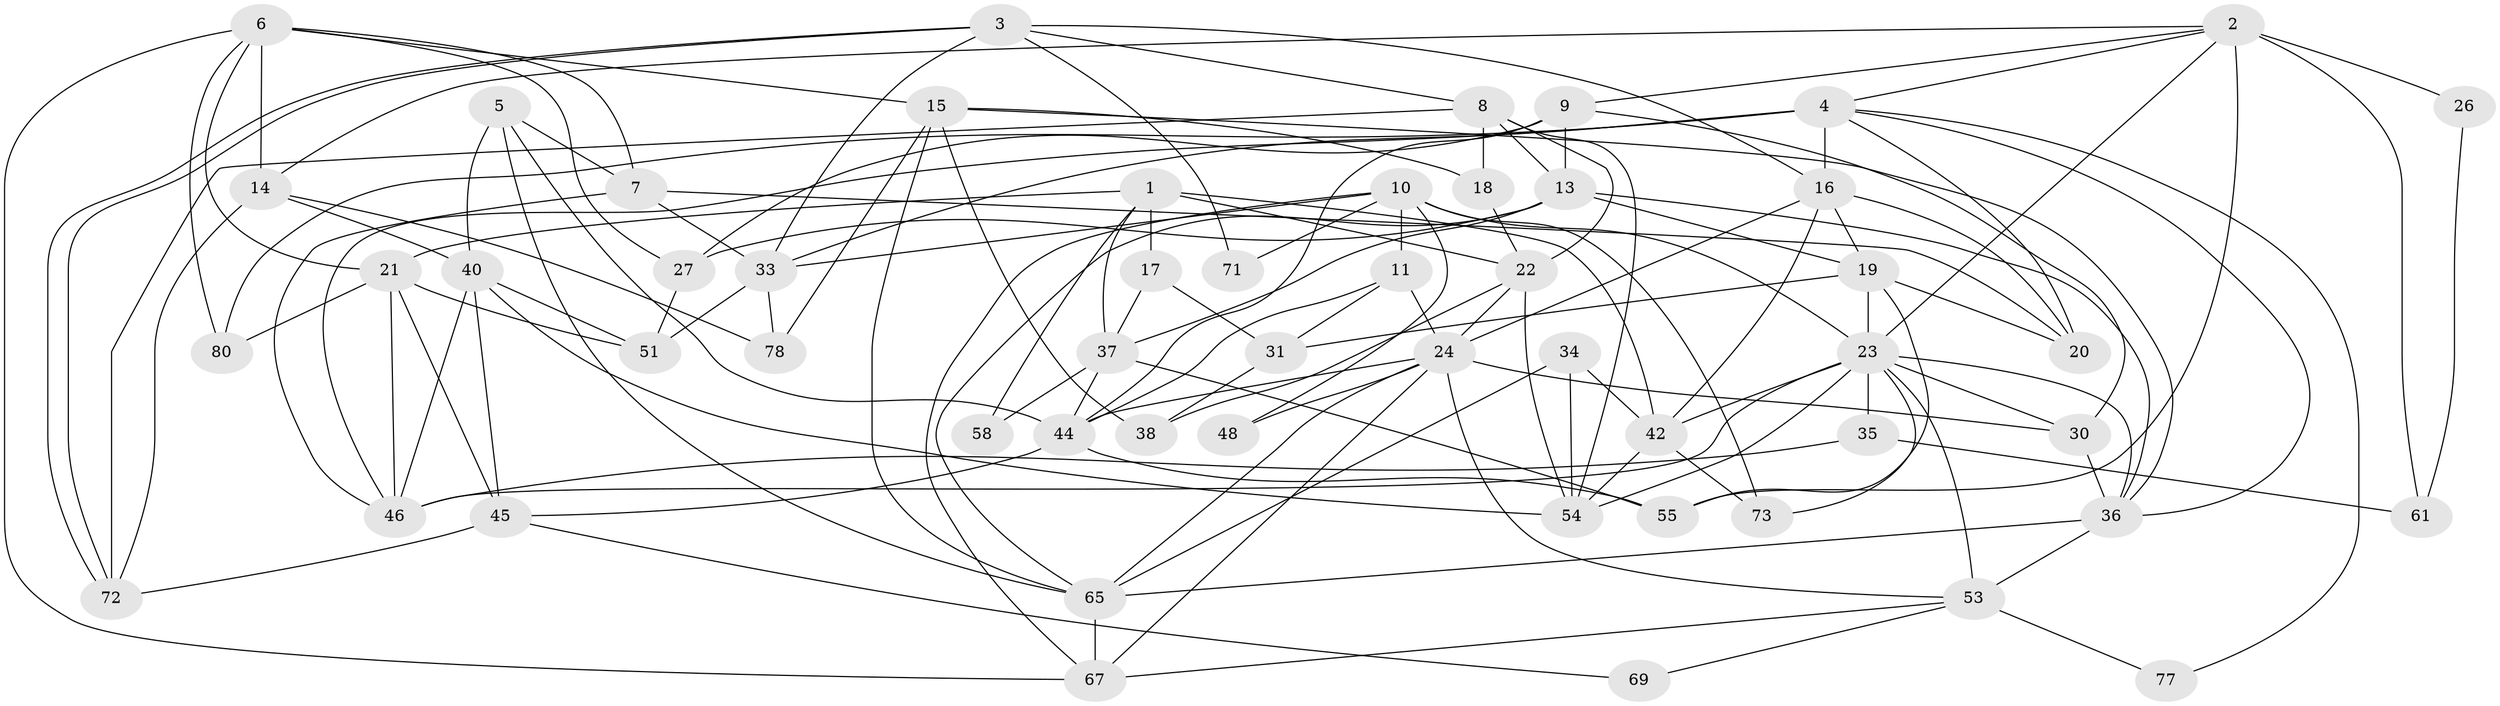 // original degree distribution, {5: 0.15294117647058825, 4: 0.3411764705882353, 3: 0.24705882352941178, 6: 0.10588235294117647, 7: 0.023529411764705882, 2: 0.11764705882352941, 8: 0.011764705882352941}
// Generated by graph-tools (version 1.1) at 2025/11/02/27/25 16:11:19]
// undirected, 54 vertices, 134 edges
graph export_dot {
graph [start="1"]
  node [color=gray90,style=filled];
  1 [super="+50"];
  2 [super="+47"];
  3 [super="+12"];
  4 [super="+79"];
  5 [super="+49"];
  6 [super="+57"];
  7 [super="+41"];
  8 [super="+25"];
  9 [super="+82"];
  10 [super="+28"];
  11 [super="+68"];
  13 [super="+29"];
  14 [super="+81"];
  15 [super="+85"];
  16 [super="+32"];
  17;
  18;
  19 [super="+83"];
  20;
  21 [super="+63"];
  22 [super="+64"];
  23 [super="+39"];
  24 [super="+60"];
  26;
  27;
  30 [super="+52"];
  31;
  33 [super="+70"];
  34;
  35;
  36 [super="+66"];
  37 [super="+84"];
  38;
  40;
  42 [super="+43"];
  44 [super="+75"];
  45 [super="+74"];
  46 [super="+56"];
  48;
  51;
  53 [super="+59"];
  54 [super="+62"];
  55;
  58;
  61;
  65 [super="+76"];
  67;
  69;
  71;
  72;
  73;
  77;
  78;
  80;
  1 -- 37;
  1 -- 58;
  1 -- 42;
  1 -- 17;
  1 -- 22 [weight=2];
  1 -- 21;
  2 -- 55;
  2 -- 26;
  2 -- 4;
  2 -- 23;
  2 -- 61;
  2 -- 9;
  2 -- 14;
  3 -- 72;
  3 -- 72;
  3 -- 71;
  3 -- 8;
  3 -- 16;
  3 -- 33;
  4 -- 20;
  4 -- 77;
  4 -- 80 [weight=2];
  4 -- 16;
  4 -- 33;
  4 -- 36;
  4 -- 46;
  5 -- 44;
  5 -- 7;
  5 -- 40;
  5 -- 65;
  6 -- 80;
  6 -- 15;
  6 -- 67;
  6 -- 21;
  6 -- 7;
  6 -- 27;
  6 -- 14;
  7 -- 20;
  7 -- 33;
  7 -- 46;
  8 -- 22;
  8 -- 13;
  8 -- 54;
  8 -- 72;
  8 -- 18;
  9 -- 27;
  9 -- 30;
  9 -- 44;
  9 -- 13;
  10 -- 73;
  10 -- 11;
  10 -- 33;
  10 -- 71;
  10 -- 48;
  10 -- 67;
  10 -- 23;
  11 -- 31;
  11 -- 24;
  11 -- 44;
  13 -- 37;
  13 -- 19 [weight=2];
  13 -- 36;
  13 -- 27;
  13 -- 65;
  14 -- 40;
  14 -- 78;
  14 -- 72;
  15 -- 36;
  15 -- 78;
  15 -- 18;
  15 -- 38;
  15 -- 65;
  16 -- 42;
  16 -- 20;
  16 -- 19;
  16 -- 24;
  17 -- 31;
  17 -- 37;
  18 -- 22;
  19 -- 20;
  19 -- 23;
  19 -- 31;
  19 -- 55;
  21 -- 45;
  21 -- 51;
  21 -- 80;
  21 -- 46;
  22 -- 38;
  22 -- 24;
  22 -- 54;
  23 -- 42;
  23 -- 30;
  23 -- 35;
  23 -- 36;
  23 -- 73;
  23 -- 46;
  23 -- 53;
  23 -- 54;
  24 -- 44;
  24 -- 67;
  24 -- 53;
  24 -- 48;
  24 -- 30;
  24 -- 65;
  26 -- 61;
  27 -- 51;
  30 -- 36;
  31 -- 38;
  33 -- 51;
  33 -- 78;
  34 -- 42;
  34 -- 54;
  34 -- 65;
  35 -- 61;
  35 -- 46;
  36 -- 65;
  36 -- 53 [weight=2];
  37 -- 55;
  37 -- 58;
  37 -- 44;
  40 -- 51;
  40 -- 45;
  40 -- 54;
  40 -- 46;
  42 -- 54;
  42 -- 73;
  44 -- 55;
  44 -- 45;
  45 -- 69;
  45 -- 72;
  53 -- 69;
  53 -- 77;
  53 -- 67;
  65 -- 67;
}

